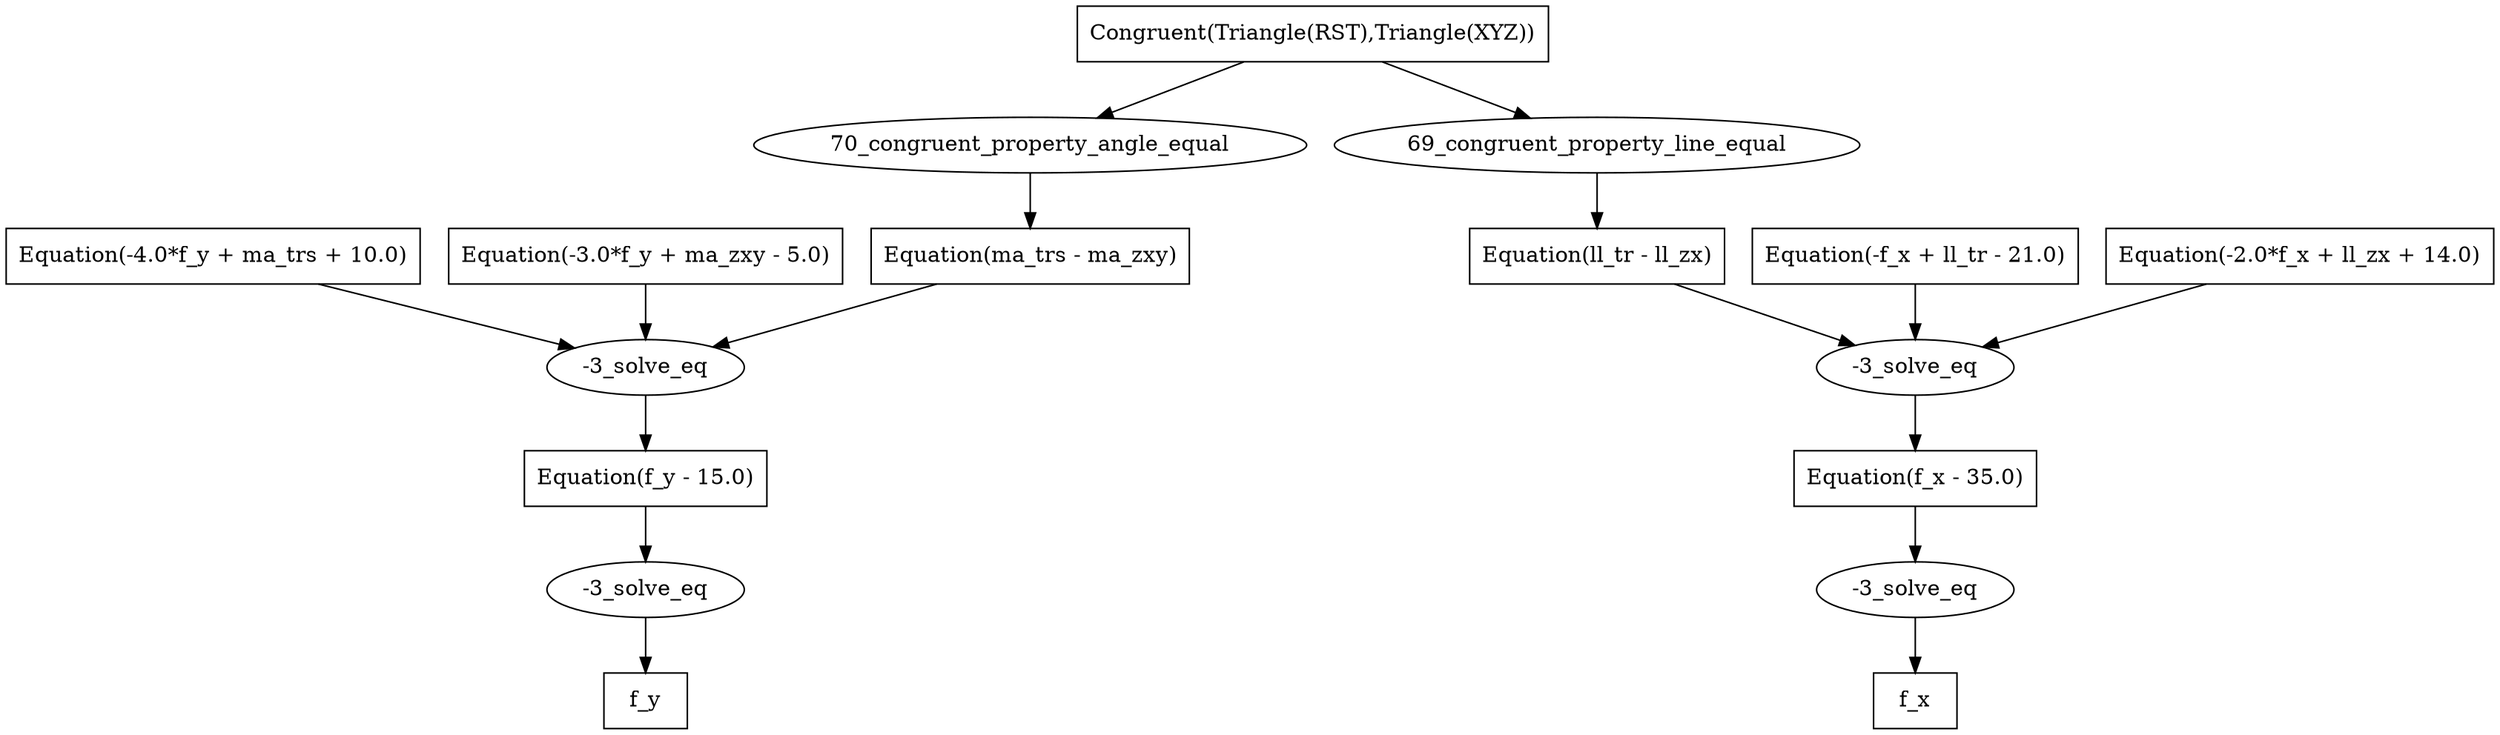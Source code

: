 digraph 0 {
	0 [label=f_y shape=box]
	1 [label="-3_solve_eq"]
	1 -> 0
	2 [label="Equation(f_y - 15.0)" shape=box]
	2 -> 1
	3 [label=f_x shape=box]
	4 [label="-3_solve_eq"]
	4 -> 3
	5 [label="Equation(f_x - 35.0)" shape=box]
	5 -> 4
	6 [label="-3_solve_eq"]
	6 -> 2
	7 [label="Equation(-4.0*f_y + ma_trs + 10.0)" shape=box]
	7 -> 6
	8 [label="Equation(-3.0*f_y + ma_zxy - 5.0)" shape=box]
	8 -> 6
	9 [label="Equation(ma_trs - ma_zxy)" shape=box]
	9 -> 6
	10 [label="-3_solve_eq"]
	10 -> 5
	11 [label="Equation(-f_x + ll_tr - 21.0)" shape=box]
	11 -> 10
	12 [label="Equation(-2.0*f_x + ll_zx + 14.0)" shape=box]
	12 -> 10
	13 [label="Equation(ll_tr - ll_zx)" shape=box]
	13 -> 10
	14 [label="70_congruent_property_angle_equal"]
	14 -> 9
	15 [label="Congruent(Triangle(RST),Triangle(XYZ))" shape=box]
	15 -> 14
	16 [label="69_congruent_property_line_equal"]
	16 -> 13
	15 -> 16
}

